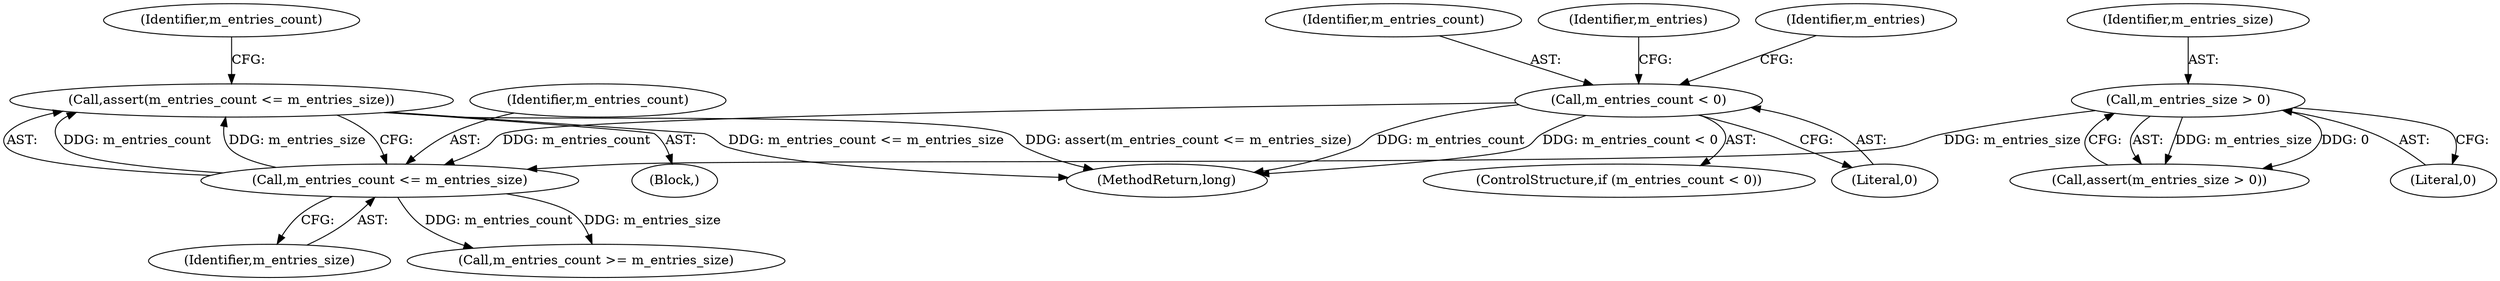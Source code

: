 digraph "0_Android_cc274e2abe8b2a6698a5c47d8aa4bb45f1f9538d_3@API" {
"1000153" [label="(Call,assert(m_entries_count <= m_entries_size))"];
"1000154" [label="(Call,m_entries_count <= m_entries_size)"];
"1000120" [label="(Call,m_entries_count < 0)"];
"1000150" [label="(Call,m_entries_size > 0)"];
"1000149" [label="(Call,assert(m_entries_size > 0))"];
"1000153" [label="(Call,assert(m_entries_count <= m_entries_size))"];
"1000155" [label="(Identifier,m_entries_count)"];
"1000152" [label="(Literal,0)"];
"1000154" [label="(Call,m_entries_count <= m_entries_size)"];
"1000122" [label="(Literal,0)"];
"1000156" [label="(Identifier,m_entries_size)"];
"1000119" [label="(ControlStructure,if (m_entries_count < 0))"];
"1000146" [label="(Block,)"];
"1000159" [label="(Identifier,m_entries_count)"];
"1000120" [label="(Call,m_entries_count < 0)"];
"1000121" [label="(Identifier,m_entries_count)"];
"1000221" [label="(MethodReturn,long)"];
"1000150" [label="(Call,m_entries_size > 0)"];
"1000151" [label="(Identifier,m_entries_size)"];
"1000158" [label="(Call,m_entries_count >= m_entries_size)"];
"1000148" [label="(Identifier,m_entries)"];
"1000126" [label="(Identifier,m_entries)"];
"1000153" -> "1000146"  [label="AST: "];
"1000153" -> "1000154"  [label="CFG: "];
"1000154" -> "1000153"  [label="AST: "];
"1000159" -> "1000153"  [label="CFG: "];
"1000153" -> "1000221"  [label="DDG: assert(m_entries_count <= m_entries_size)"];
"1000153" -> "1000221"  [label="DDG: m_entries_count <= m_entries_size"];
"1000154" -> "1000153"  [label="DDG: m_entries_count"];
"1000154" -> "1000153"  [label="DDG: m_entries_size"];
"1000154" -> "1000156"  [label="CFG: "];
"1000155" -> "1000154"  [label="AST: "];
"1000156" -> "1000154"  [label="AST: "];
"1000120" -> "1000154"  [label="DDG: m_entries_count"];
"1000150" -> "1000154"  [label="DDG: m_entries_size"];
"1000154" -> "1000158"  [label="DDG: m_entries_count"];
"1000154" -> "1000158"  [label="DDG: m_entries_size"];
"1000120" -> "1000119"  [label="AST: "];
"1000120" -> "1000122"  [label="CFG: "];
"1000121" -> "1000120"  [label="AST: "];
"1000122" -> "1000120"  [label="AST: "];
"1000126" -> "1000120"  [label="CFG: "];
"1000148" -> "1000120"  [label="CFG: "];
"1000120" -> "1000221"  [label="DDG: m_entries_count"];
"1000120" -> "1000221"  [label="DDG: m_entries_count < 0"];
"1000150" -> "1000149"  [label="AST: "];
"1000150" -> "1000152"  [label="CFG: "];
"1000151" -> "1000150"  [label="AST: "];
"1000152" -> "1000150"  [label="AST: "];
"1000149" -> "1000150"  [label="CFG: "];
"1000150" -> "1000149"  [label="DDG: m_entries_size"];
"1000150" -> "1000149"  [label="DDG: 0"];
}
